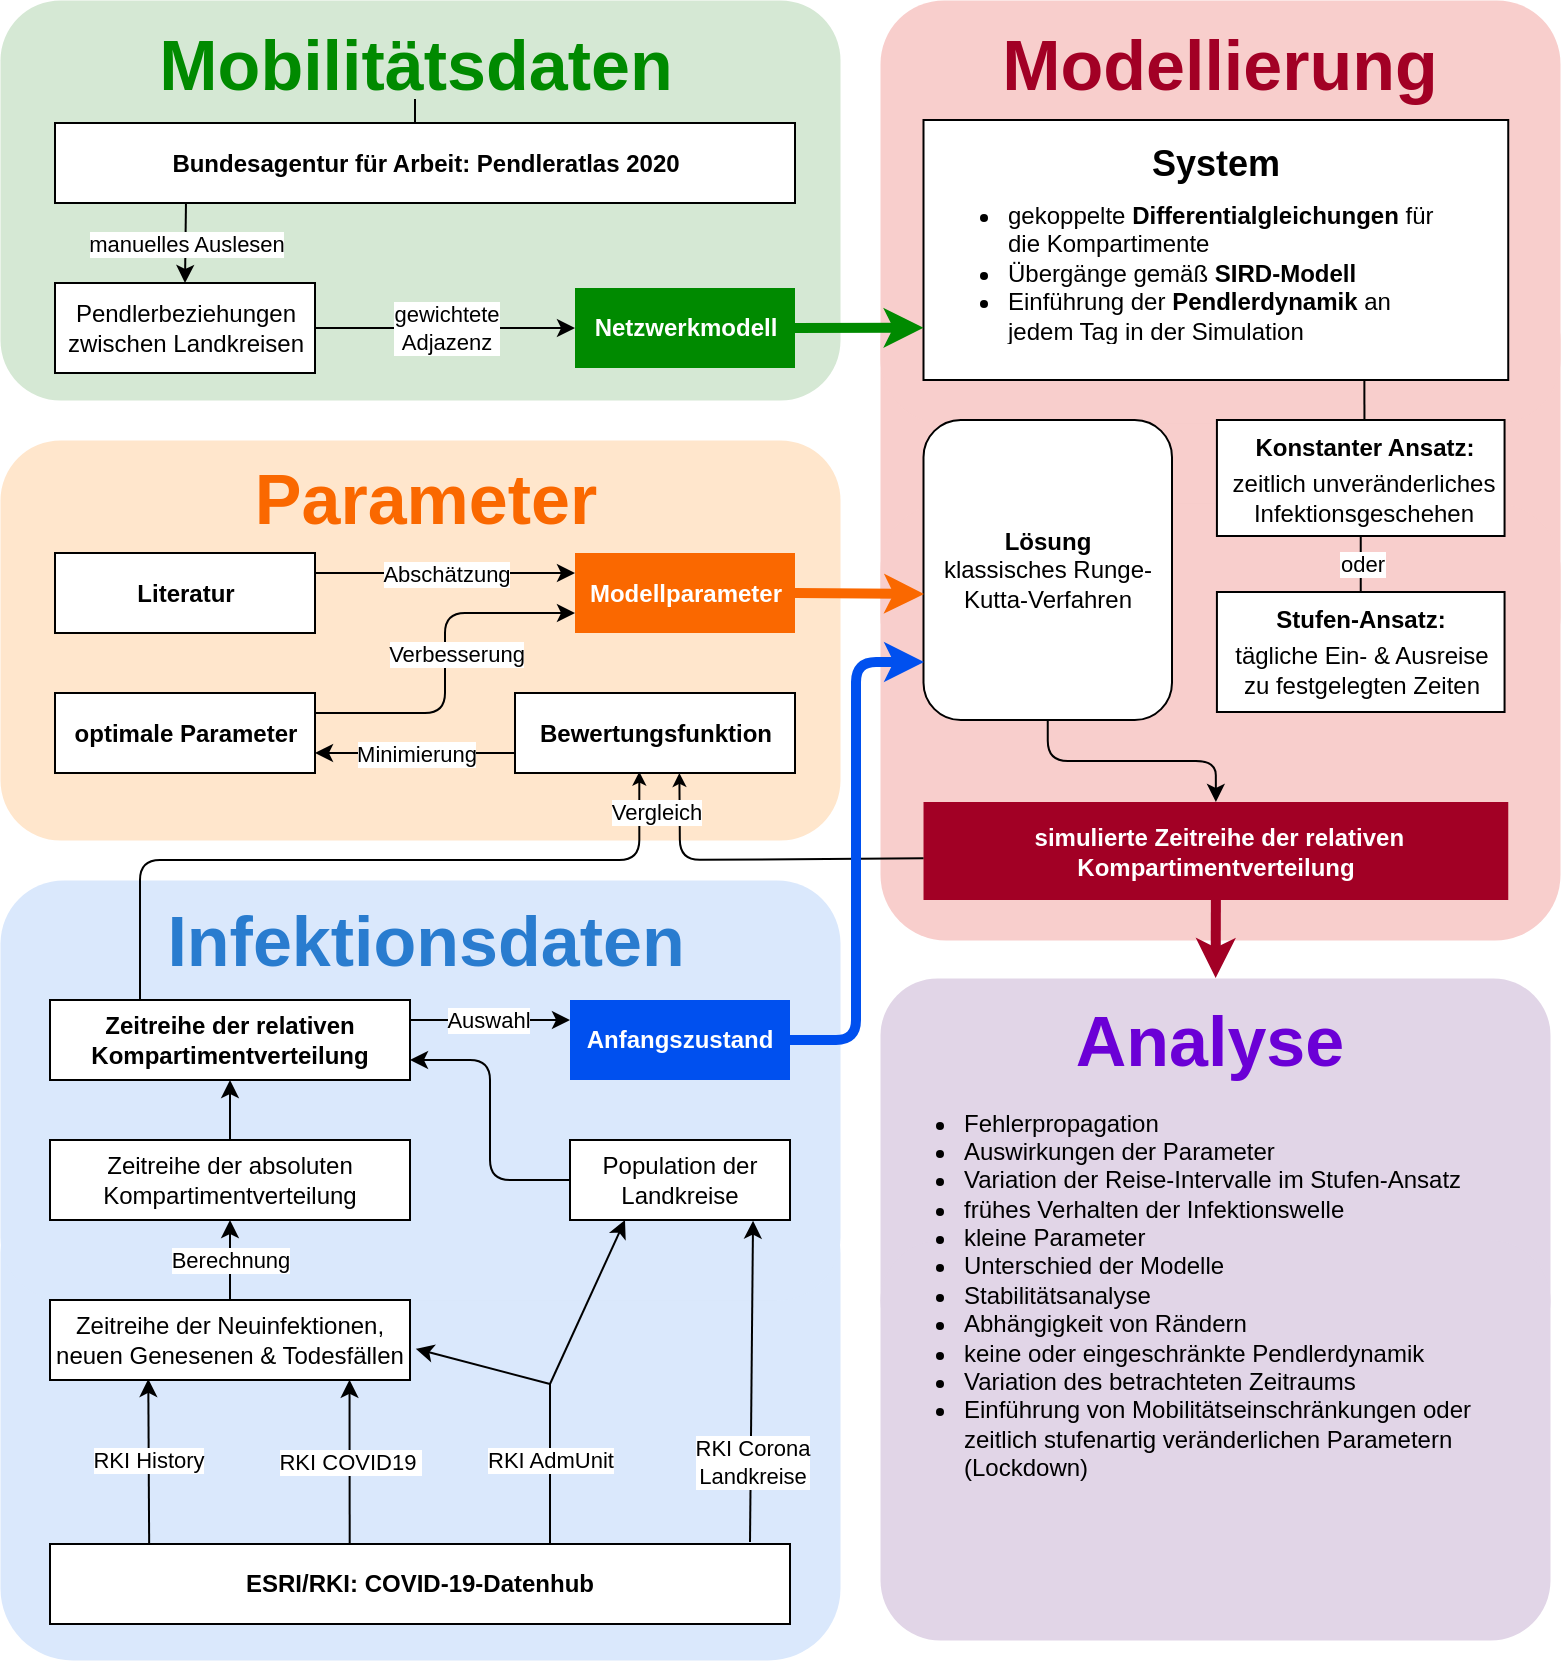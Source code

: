 <mxfile version="15.1.1" type="github">
  <diagram id="3AYCVtzGoSpn9Vro6qWg" name="Page-1">
    <mxGraphModel dx="825" dy="-3116" grid="1" gridSize="10" guides="1" tooltips="1" connect="1" arrows="1" fold="1" page="1" pageScale="1" pageWidth="827" pageHeight="900" math="1" shadow="0">
      <root>
        <mxCell id="0" />
        <mxCell id="1" parent="0" />
        <mxCell id="ZCqwVkAzdI1a6bCoszk0-41" value="" style="rounded=1;whiteSpace=wrap;html=1;strokeWidth=0;fillColor=#e1d5e7;strokeColor=none;" vertex="1" parent="1">
          <mxGeometry x="464" y="4129" width="335" height="190" as="geometry" />
        </mxCell>
        <mxCell id="ZCqwVkAzdI1a6bCoszk0-40" value="" style="rounded=1;whiteSpace=wrap;html=1;strokeWidth=0;fillColor=#f8cecc;strokeColor=none;" vertex="1" parent="1">
          <mxGeometry x="464" y="3779.75" width="340" height="198.5" as="geometry" />
        </mxCell>
        <mxCell id="ZCqwVkAzdI1a6bCoszk0-39" value="" style="rounded=1;whiteSpace=wrap;html=1;strokeWidth=0;fillColor=#f8cecc;strokeColor=none;" vertex="1" parent="1">
          <mxGeometry x="464" y="3640" width="340" height="211.5" as="geometry" />
        </mxCell>
        <mxCell id="ZCqwVkAzdI1a6bCoszk0-32" value="" style="rounded=1;whiteSpace=wrap;html=1;strokeWidth=0;fillColor=#dae8fc;strokeColor=none;" vertex="1" parent="1">
          <mxGeometry x="24" y="4230" width="420" height="240" as="geometry" />
        </mxCell>
        <mxCell id="ZCqwVkAzdI1a6bCoszk0-2" value="" style="rounded=1;whiteSpace=wrap;html=1;strokeWidth=0;fillColor=#ffe6cc;strokeColor=none;" vertex="1" parent="1">
          <mxGeometry x="24" y="3860" width="420" height="200" as="geometry" />
        </mxCell>
        <mxCell id="XHsace0uavuUdTPFix8g-14" value="" style="rounded=1;whiteSpace=wrap;html=1;strokeWidth=0;fillColor=#dae8fc;strokeColor=none;" parent="1" vertex="1">
          <mxGeometry x="24" y="4080" width="420" height="210" as="geometry" />
        </mxCell>
        <mxCell id="C57uJY7JvYRW9FqgshIM-3" value="&lt;b&gt;ESRI/RKI: COVID-19-Datenhub&lt;/b&gt;" style="rounded=0;whiteSpace=wrap;html=1;" parent="1" vertex="1">
          <mxGeometry x="49" y="4412" width="370" height="40" as="geometry" />
        </mxCell>
        <mxCell id="C57uJY7JvYRW9FqgshIM-5" value="" style="endArrow=classic;html=1;entryX=0.273;entryY=0.987;entryDx=0;entryDy=0;entryPerimeter=0;exitX=0.134;exitY=-0.001;exitDx=0;exitDy=0;exitPerimeter=0;" parent="1" source="C57uJY7JvYRW9FqgshIM-3" target="C57uJY7JvYRW9FqgshIM-16" edge="1">
          <mxGeometry relative="1" as="geometry">
            <mxPoint x="98" y="4412" as="sourcePoint" />
            <mxPoint x="331" y="4332" as="targetPoint" />
            <Array as="points" />
          </mxGeometry>
        </mxCell>
        <mxCell id="C57uJY7JvYRW9FqgshIM-6" value="RKI History" style="edgeLabel;resizable=0;html=1;align=center;verticalAlign=middle;" parent="C57uJY7JvYRW9FqgshIM-5" connectable="0" vertex="1">
          <mxGeometry relative="1" as="geometry">
            <mxPoint x="-1" y="-1" as="offset" />
          </mxGeometry>
        </mxCell>
        <mxCell id="C57uJY7JvYRW9FqgshIM-13" value="" style="endArrow=none;html=1;endFill=0;" parent="1" edge="1">
          <mxGeometry relative="1" as="geometry">
            <mxPoint x="299" y="4412" as="sourcePoint" />
            <mxPoint x="299" y="4332" as="targetPoint" />
          </mxGeometry>
        </mxCell>
        <mxCell id="C57uJY7JvYRW9FqgshIM-14" value="RKI AdmUnit" style="edgeLabel;resizable=0;html=1;align=center;verticalAlign=middle;" parent="C57uJY7JvYRW9FqgshIM-13" connectable="0" vertex="1">
          <mxGeometry relative="1" as="geometry">
            <mxPoint y="-2" as="offset" />
          </mxGeometry>
        </mxCell>
        <mxCell id="C57uJY7JvYRW9FqgshIM-16" value="Zeitreihe der Neuinfektionen, neuen Genesenen &amp;amp; Todesfällen" style="rounded=0;whiteSpace=wrap;html=1;" parent="1" vertex="1">
          <mxGeometry x="49" y="4290" width="180" height="40" as="geometry" />
        </mxCell>
        <mxCell id="C57uJY7JvYRW9FqgshIM-19" value="" style="endArrow=classic;html=1;entryX=1.016;entryY=0.61;entryDx=0;entryDy=0;entryPerimeter=0;" parent="1" target="C57uJY7JvYRW9FqgshIM-16" edge="1">
          <mxGeometry width="50" height="50" relative="1" as="geometry">
            <mxPoint x="299" y="4332" as="sourcePoint" />
            <mxPoint x="389" y="4292" as="targetPoint" />
            <Array as="points" />
          </mxGeometry>
        </mxCell>
        <mxCell id="XHsace0uavuUdTPFix8g-1" value="Zeitreihe der absoluten Kompartimentverteilung" style="rounded=0;whiteSpace=wrap;html=1;" parent="1" vertex="1">
          <mxGeometry x="49" y="4210" width="180" height="40" as="geometry" />
        </mxCell>
        <mxCell id="XHsace0uavuUdTPFix8g-2" value="&lt;b&gt;Zeitreihe der relativen Kompartimentverteilung&lt;/b&gt;" style="rounded=0;whiteSpace=wrap;html=1;" parent="1" vertex="1">
          <mxGeometry x="49" y="4140" width="180" height="40" as="geometry" />
        </mxCell>
        <mxCell id="XHsace0uavuUdTPFix8g-3" value="Population der Landkreise" style="rounded=0;whiteSpace=wrap;html=1;" parent="1" vertex="1">
          <mxGeometry x="309" y="4210" width="110" height="40" as="geometry" />
        </mxCell>
        <mxCell id="XHsace0uavuUdTPFix8g-5" value="" style="endArrow=classic;html=1;exitX=0.5;exitY=0;exitDx=0;exitDy=0;entryX=0.5;entryY=1;entryDx=0;entryDy=0;" parent="1" source="XHsace0uavuUdTPFix8g-1" target="XHsace0uavuUdTPFix8g-2" edge="1">
          <mxGeometry width="50" height="50" relative="1" as="geometry">
            <mxPoint x="399" y="4192" as="sourcePoint" />
            <mxPoint x="394" y="4172" as="targetPoint" />
          </mxGeometry>
        </mxCell>
        <mxCell id="XHsace0uavuUdTPFix8g-6" value="" style="endArrow=classic;html=1;entryX=0.25;entryY=1;entryDx=0;entryDy=0;" parent="1" target="XHsace0uavuUdTPFix8g-3" edge="1">
          <mxGeometry width="50" height="50" relative="1" as="geometry">
            <mxPoint x="299" y="4332" as="sourcePoint" />
            <mxPoint x="129" y="4175" as="targetPoint" />
          </mxGeometry>
        </mxCell>
        <mxCell id="XHsace0uavuUdTPFix8g-8" value="" style="endArrow=classic;html=1;exitX=0.5;exitY=0;exitDx=0;exitDy=0;entryX=0.5;entryY=1;entryDx=0;entryDy=0;" parent="1" edge="1" target="XHsace0uavuUdTPFix8g-1" source="C57uJY7JvYRW9FqgshIM-16">
          <mxGeometry relative="1" as="geometry">
            <mxPoint x="489.0" y="4294" as="sourcePoint" />
            <mxPoint x="489.0" y="4254" as="targetPoint" />
            <Array as="points" />
          </mxGeometry>
        </mxCell>
        <mxCell id="XHsace0uavuUdTPFix8g-9" value="Berechnung" style="edgeLabel;resizable=0;html=1;align=center;verticalAlign=middle;" parent="XHsace0uavuUdTPFix8g-8" connectable="0" vertex="1">
          <mxGeometry relative="1" as="geometry">
            <mxPoint as="offset" />
          </mxGeometry>
        </mxCell>
        <mxCell id="XHsace0uavuUdTPFix8g-15" value="" style="rounded=1;whiteSpace=wrap;html=1;strokeWidth=0;fillColor=#d5e8d4;strokeColor=none;" parent="1" vertex="1">
          <mxGeometry x="24" y="3640" width="420" height="200" as="geometry" />
        </mxCell>
        <mxCell id="XHsace0uavuUdTPFix8g-16" value="" style="rounded=1;whiteSpace=wrap;html=1;strokeWidth=0;fillColor=#f8cecc;strokeColor=none;" parent="1" vertex="1">
          <mxGeometry x="464" y="3891.5" width="340" height="218.5" as="geometry" />
        </mxCell>
        <mxCell id="XHsace0uavuUdTPFix8g-20" value="&lt;b&gt;Bundesagentur für Arbeit: Pendleratlas 2020&lt;/b&gt;" style="rounded=0;whiteSpace=wrap;html=1;" parent="1" vertex="1">
          <mxGeometry x="51.5" y="3701.5" width="370" height="40" as="geometry" />
        </mxCell>
        <mxCell id="XHsace0uavuUdTPFix8g-21" value="Pendlerbeziehungen&lt;br&gt;zwischen Landkreisen" style="rounded=0;whiteSpace=wrap;html=1;" parent="1" vertex="1">
          <mxGeometry x="51.5" y="3781.5" width="130" height="45" as="geometry" />
        </mxCell>
        <mxCell id="XHsace0uavuUdTPFix8g-23" value="" style="endArrow=classic;html=1;entryX=0.5;entryY=0;entryDx=0;entryDy=0;exitX=0.177;exitY=0.999;exitDx=0;exitDy=0;exitPerimeter=0;" parent="1" source="XHsace0uavuUdTPFix8g-20" target="XHsace0uavuUdTPFix8g-21" edge="1">
          <mxGeometry relative="1" as="geometry">
            <mxPoint x="166.5" y="3750.5" as="sourcePoint" />
            <mxPoint x="211.5" y="3841" as="targetPoint" />
          </mxGeometry>
        </mxCell>
        <mxCell id="XHsace0uavuUdTPFix8g-24" value="manuelles Auslesen" style="edgeLabel;resizable=0;html=1;align=center;verticalAlign=middle;" parent="XHsace0uavuUdTPFix8g-23" connectable="0" vertex="1">
          <mxGeometry relative="1" as="geometry" />
        </mxCell>
        <mxCell id="XHsace0uavuUdTPFix8g-37" value="&lt;b&gt;Netzwerkmodell&lt;br&gt;&lt;/b&gt;" style="rounded=0;whiteSpace=wrap;html=1;fontColor=#ffffff;strokeColor=none;fillColor=#008A00;" parent="1" vertex="1">
          <mxGeometry x="311.5" y="3784" width="110" height="40" as="geometry" />
        </mxCell>
        <mxCell id="XHsace0uavuUdTPFix8g-38" value="&lt;b&gt;Anfangszustand&lt;br&gt;&lt;/b&gt;" style="rounded=0;whiteSpace=wrap;html=1;fontColor=#ffffff;strokeColor=none;fillColor=#0050EF;" parent="1" vertex="1">
          <mxGeometry x="309" y="4140" width="110" height="40" as="geometry" />
        </mxCell>
        <mxCell id="XHsace0uavuUdTPFix8g-43" value="" style="endArrow=classic;html=1;exitX=1;exitY=0.25;exitDx=0;exitDy=0;entryX=0;entryY=0.25;entryDx=0;entryDy=0;" parent="1" source="XHsace0uavuUdTPFix8g-2" target="XHsace0uavuUdTPFix8g-38" edge="1">
          <mxGeometry relative="1" as="geometry">
            <mxPoint x="404" y="4101" as="sourcePoint" />
            <mxPoint x="445" y="4081" as="targetPoint" />
          </mxGeometry>
        </mxCell>
        <mxCell id="XHsace0uavuUdTPFix8g-44" value="Auswahl" style="edgeLabel;resizable=0;html=1;align=center;verticalAlign=middle;" parent="XHsace0uavuUdTPFix8g-43" connectable="0" vertex="1">
          <mxGeometry relative="1" as="geometry">
            <mxPoint x="-1" as="offset" />
          </mxGeometry>
        </mxCell>
        <mxCell id="XHsace0uavuUdTPFix8g-56" value="" style="rounded=0;whiteSpace=wrap;html=1;strokeWidth=1;" parent="1" vertex="1">
          <mxGeometry x="485.75" y="3700" width="292.37" height="130" as="geometry" />
        </mxCell>
        <mxCell id="XHsace0uavuUdTPFix8g-57" value="&lt;b style=&quot;font-size: 18px;&quot;&gt;System&lt;/b&gt;" style="text;html=1;strokeColor=none;fillColor=none;align=center;verticalAlign=middle;whiteSpace=wrap;rounded=0;fontSize=18;" parent="1" vertex="1">
          <mxGeometry x="611.94" y="3711.5" width="40" height="20" as="geometry" />
        </mxCell>
        <mxCell id="XHsace0uavuUdTPFix8g-62" value="&lt;ul&gt;&lt;li&gt;gekoppelte &lt;b&gt;Differentialgleichungen &lt;/b&gt;für die Kompartimente&lt;/li&gt;&lt;li&gt;Übergänge gemäß&amp;nbsp;&lt;b&gt;SIRD-Modell&lt;/b&gt;&lt;/li&gt;&lt;li&gt;Einführung der &lt;b&gt;Pendlerdynamik&lt;/b&gt;&amp;nbsp;an jedem Tag in der Simulation&lt;/li&gt;&lt;/ul&gt;" style="text;strokeColor=none;fillColor=none;html=1;whiteSpace=wrap;verticalAlign=middle;overflow=hidden;" parent="1" vertex="1">
          <mxGeometry x="485.75" y="3726.87" width="268.25" height="87.25" as="geometry" />
        </mxCell>
        <mxCell id="XHsace0uavuUdTPFix8g-63" value="" style="endArrow=classic;html=1;fontSize=18;exitX=1;exitY=0.5;exitDx=0;exitDy=0;entryX=0;entryY=0.883;entryDx=0;entryDy=0;fillColor=#60a917;strokeWidth=5;startArrow=none;startFill=0;strokeColor=#008A00;sourcePerimeterSpacing=8;startSize=4;entryPerimeter=0;endSize=4;" parent="1" source="XHsace0uavuUdTPFix8g-37" edge="1" target="XHsace0uavuUdTPFix8g-62">
          <mxGeometry width="50" height="50" relative="1" as="geometry">
            <mxPoint x="694" y="4092" as="sourcePoint" />
            <mxPoint x="584" y="4011" as="targetPoint" />
          </mxGeometry>
        </mxCell>
        <mxCell id="ZCqwVkAzdI1a6bCoszk0-47" value="" style="edgeStyle=orthogonalEdgeStyle;rounded=0;orthogonalLoop=1;jettySize=auto;html=1;fontColor=#FA6800;startArrow=none;startFill=0;endArrow=none;endFill=0;startSize=7;endSize=4;sourcePerimeterSpacing=8;strokeColor=#000000;strokeWidth=1;" edge="1" parent="1" source="BC4wP2_lzp6e28UWFPCA-1" target="XHsace0uavuUdTPFix8g-20">
          <mxGeometry relative="1" as="geometry" />
        </mxCell>
        <mxCell id="BC4wP2_lzp6e28UWFPCA-1" value="Mobilitätsdaten" style="text;strokeColor=none;fillColor=none;align=center;verticalAlign=middle;rounded=0;horizontal=1;labelBorderColor=none;whiteSpace=wrap;html=1;fontSize=35;fontStyle=1;fontColor=#008A00;" parent="1" vertex="1">
          <mxGeometry x="211.5" y="3661.5" width="40" height="20" as="geometry" />
        </mxCell>
        <mxCell id="BC4wP2_lzp6e28UWFPCA-2" value="Infektionsdaten" style="text;strokeColor=none;fillColor=none;align=center;verticalAlign=middle;rounded=0;horizontal=1;labelBorderColor=none;whiteSpace=wrap;html=1;fontSize=35;fontStyle=1;fontColor=#297CCF;" parent="1" vertex="1">
          <mxGeometry x="216.5" y="4100" width="40" height="20" as="geometry" />
        </mxCell>
        <mxCell id="BC4wP2_lzp6e28UWFPCA-3" value="&lt;font color=&quot;#a20025&quot;&gt;Modellierung&lt;/font&gt;" style="text;strokeColor=none;fillColor=none;align=center;verticalAlign=middle;rounded=0;horizontal=1;labelBorderColor=none;whiteSpace=wrap;html=1;fontSize=35;fontStyle=1;fontColor=#297CCF;" parent="1" vertex="1">
          <mxGeometry x="614" y="3661.5" width="40" height="20" as="geometry" />
        </mxCell>
        <mxCell id="BC4wP2_lzp6e28UWFPCA-5" value="" style="rounded=1;whiteSpace=wrap;html=1;strokeWidth=0;fillColor=#e1d5e7;strokeColor=none;" parent="1" vertex="1">
          <mxGeometry x="464" y="4260" width="335" height="200" as="geometry" />
        </mxCell>
        <mxCell id="BC4wP2_lzp6e28UWFPCA-6" value="&lt;font&gt;Parameter&lt;/font&gt;" style="text;strokeColor=none;fillColor=none;align=center;verticalAlign=middle;rounded=0;horizontal=1;labelBorderColor=none;whiteSpace=wrap;html=1;fontSize=35;fontStyle=1;fontColor=#FA6800;" parent="1" vertex="1">
          <mxGeometry x="216.5" y="3879" width="40" height="20" as="geometry" />
        </mxCell>
        <mxCell id="BC4wP2_lzp6e28UWFPCA-7" value="&lt;font color=&quot;#6b00d6&quot;&gt;Analyse&lt;/font&gt;" style="text;strokeColor=none;fillColor=none;align=center;verticalAlign=middle;rounded=0;horizontal=1;labelBorderColor=none;whiteSpace=wrap;html=1;fontSize=35;fontStyle=1;fontColor=#297CCF;" parent="1" vertex="1">
          <mxGeometry x="609" y="4150" width="40" height="20" as="geometry" />
        </mxCell>
        <mxCell id="BC4wP2_lzp6e28UWFPCA-20" value="&lt;ul&gt;&lt;li&gt;Fehlerpropagation&lt;/li&gt;&lt;li&gt;Auswirkungen der Parameter&lt;/li&gt;&lt;li&gt;Variation der Reise-Intervalle im Stufen-Ansatz&lt;/li&gt;&lt;li&gt;frühes Verhalten der Infektionswelle&lt;/li&gt;&lt;li&gt;kleine Parameter&lt;/li&gt;&lt;li&gt;Unterschied der Modelle&lt;/li&gt;&lt;li&gt;Stabilitätsanalyse&lt;/li&gt;&lt;li&gt;Abhängigkeit von Rändern&lt;/li&gt;&lt;li&gt;keine oder eingeschränkte Pendlerdynamik&lt;/li&gt;&lt;li&gt;Variation des betrachteten Zeitraums&lt;/li&gt;&lt;li&gt;Einführung von Mobilitätseinschränkungen oder zeitlich stufenartig veränderlichen Parametern (Lockdown)&lt;/li&gt;&lt;/ul&gt;" style="text;strokeColor=none;fillColor=none;html=1;whiteSpace=wrap;verticalAlign=middle;overflow=hidden;fontSize=12;fontColor=#000000;" parent="1" vertex="1">
          <mxGeometry x="464" y="4180" width="301" height="208" as="geometry" />
        </mxCell>
        <mxCell id="BC4wP2_lzp6e28UWFPCA-21" value="&lt;b&gt;&amp;nbsp;simulierte Zeitreihe der relativen Kompartimentverteilung&lt;/b&gt;" style="rounded=0;whiteSpace=wrap;html=1;fontColor=#ffffff;strokeColor=none;fillColor=#A20025;" parent="1" vertex="1">
          <mxGeometry x="485.76" y="4041" width="292.37" height="49" as="geometry" />
        </mxCell>
        <mxCell id="BC4wP2_lzp6e28UWFPCA-60" value="" style="rounded=0;whiteSpace=wrap;html=1;fontSize=12;fontColor=#000000;strokeColor=#000000;strokeWidth=1;verticalAlign=middle;" parent="1" vertex="1">
          <mxGeometry x="632.46" y="3850" width="143.82" height="58" as="geometry" />
        </mxCell>
        <mxCell id="BC4wP2_lzp6e28UWFPCA-13" value="&lt;font style=&quot;font-size: 12px&quot; color=&quot;#000000&quot;&gt;&lt;b&gt;Konstanter Ansatz:&lt;/b&gt;&lt;/font&gt;" style="text;html=1;strokeColor=none;fillColor=none;align=center;verticalAlign=middle;whiteSpace=wrap;rounded=0;fontSize=35;fontColor=#297CCF;" parent="1" vertex="1">
          <mxGeometry x="643.71" y="3849.5" width="125" height="10" as="geometry" />
        </mxCell>
        <mxCell id="BC4wP2_lzp6e28UWFPCA-19" value="zeitlich unveränderliches Infektionsgeschehen" style="text;strokeColor=none;fillColor=none;align=center;verticalAlign=middle;whiteSpace=wrap;rounded=0;fontSize=12;" parent="1" vertex="1">
          <mxGeometry x="637.46" y="3879" width="137.5" height="20" as="geometry" />
        </mxCell>
        <mxCell id="BC4wP2_lzp6e28UWFPCA-62" value="" style="rounded=0;whiteSpace=wrap;html=1;fontSize=12;fontColor=#000000;strokeColor=#000000;strokeWidth=1;verticalAlign=middle;" parent="1" vertex="1">
          <mxGeometry x="632.46" y="3936" width="143.82" height="60" as="geometry" />
        </mxCell>
        <mxCell id="BC4wP2_lzp6e28UWFPCA-14" value="&lt;font style=&quot;font-size: 12px&quot; color=&quot;#000000&quot;&gt;&lt;b&gt;Stufen-Ansatz:&lt;/b&gt;&lt;/font&gt;" style="text;html=1;strokeColor=none;fillColor=none;align=center;verticalAlign=middle;whiteSpace=wrap;rounded=0;fontSize=35;fontColor=#297CCF;" parent="1" vertex="1">
          <mxGeometry x="641.87" y="3936" width="125" height="10" as="geometry" />
        </mxCell>
        <mxCell id="BC4wP2_lzp6e28UWFPCA-18" value="tägliche Ein- &amp; Ausreise&#xa;zu festgelegten Zeiten" style="text;strokeColor=none;fillColor=none;align=center;verticalAlign=middle;whiteSpace=wrap;rounded=0;fontSize=12;" parent="1" vertex="1">
          <mxGeometry x="630.62" y="3964.5" width="147.5" height="20" as="geometry" />
        </mxCell>
        <mxCell id="BC4wP2_lzp6e28UWFPCA-70" value="&lt;b&gt;Lösung&lt;/b&gt;&lt;br&gt;klassisches Runge-Kutta-Verfahren" style="rounded=1;whiteSpace=wrap;html=1;fontSize=12;strokeWidth=1;verticalAlign=middle;gradientDirection=east;" parent="1" vertex="1">
          <mxGeometry x="485.75" y="3850" width="124.25" height="150" as="geometry" />
        </mxCell>
        <mxCell id="BC4wP2_lzp6e28UWFPCA-71" value="" style="endArrow=classic;html=1;fontSize=12;fontColor=#000000;exitX=0.5;exitY=1;exitDx=0;exitDy=0;entryX=0.5;entryY=0;entryDx=0;entryDy=0;edgeStyle=orthogonalEdgeStyle;" parent="1" source="BC4wP2_lzp6e28UWFPCA-70" target="BC4wP2_lzp6e28UWFPCA-21" edge="1">
          <mxGeometry width="50" height="50" relative="1" as="geometry">
            <mxPoint x="738.12" y="4232" as="sourcePoint" />
            <mxPoint x="788.12" y="4182" as="targetPoint" />
          </mxGeometry>
        </mxCell>
        <mxCell id="BC4wP2_lzp6e28UWFPCA-74" value="&lt;b&gt;Bewertungsfunktion&lt;/b&gt;" style="rounded=0;whiteSpace=wrap;html=1;" parent="1" vertex="1">
          <mxGeometry x="281.5" y="3986.5" width="140" height="40" as="geometry" />
        </mxCell>
        <mxCell id="BC4wP2_lzp6e28UWFPCA-75" value="" style="endArrow=classic;html=1;fontSize=12;fontColor=#000000;exitX=0;exitY=0.75;exitDx=0;exitDy=0;entryX=1;entryY=0.75;entryDx=0;entryDy=0;" parent="1" source="BC4wP2_lzp6e28UWFPCA-74" target="BC4wP2_lzp6e28UWFPCA-77" edge="1">
          <mxGeometry relative="1" as="geometry">
            <mxPoint x="-401" y="3936.5" as="sourcePoint" />
            <mxPoint x="141.5" y="4016.5" as="targetPoint" />
          </mxGeometry>
        </mxCell>
        <mxCell id="BC4wP2_lzp6e28UWFPCA-76" value="Minimierung" style="edgeLabel;resizable=0;html=1;align=center;verticalAlign=middle;" parent="BC4wP2_lzp6e28UWFPCA-75" connectable="0" vertex="1">
          <mxGeometry relative="1" as="geometry" />
        </mxCell>
        <mxCell id="BC4wP2_lzp6e28UWFPCA-77" value="&lt;b&gt;optimale Parameter&lt;/b&gt;" style="rounded=0;whiteSpace=wrap;html=1;" parent="1" vertex="1">
          <mxGeometry x="51.5" y="3986.5" width="130" height="40" as="geometry" />
        </mxCell>
        <mxCell id="ZCqwVkAzdI1a6bCoszk0-1" value="&lt;b&gt;Modellparameter&lt;br&gt;&lt;/b&gt;" style="rounded=0;whiteSpace=wrap;html=1;fontColor=#FFFFFF;strokeColor=none;fillColor=#FA6800;" vertex="1" parent="1">
          <mxGeometry x="311.5" y="3916.5" width="110" height="40" as="geometry" />
        </mxCell>
        <mxCell id="ZCqwVkAzdI1a6bCoszk0-13" value="" style="endArrow=classic;html=1;entryX=0.832;entryY=1.008;entryDx=0;entryDy=0;entryPerimeter=0;" edge="1" parent="1" target="XHsace0uavuUdTPFix8g-3">
          <mxGeometry relative="1" as="geometry">
            <mxPoint x="399" y="4411" as="sourcePoint" />
            <mxPoint x="399" y="4260" as="targetPoint" />
          </mxGeometry>
        </mxCell>
        <mxCell id="ZCqwVkAzdI1a6bCoszk0-14" value="RKI Corona&lt;br&gt;Landkreise" style="edgeLabel;resizable=0;html=1;align=center;verticalAlign=middle;" connectable="0" vertex="1" parent="ZCqwVkAzdI1a6bCoszk0-13">
          <mxGeometry relative="1" as="geometry">
            <mxPoint y="40" as="offset" />
          </mxGeometry>
        </mxCell>
        <mxCell id="ZCqwVkAzdI1a6bCoszk0-16" value="" style="endArrow=classic;html=1;entryX=0.832;entryY=0.997;entryDx=0;entryDy=0;entryPerimeter=0;exitX=0.405;exitY=0.001;exitDx=0;exitDy=0;exitPerimeter=0;" edge="1" parent="1" source="C57uJY7JvYRW9FqgshIM-3" target="C57uJY7JvYRW9FqgshIM-16">
          <mxGeometry relative="1" as="geometry">
            <mxPoint x="199" y="4410" as="sourcePoint" />
            <mxPoint x="249" y="4380" as="targetPoint" />
          </mxGeometry>
        </mxCell>
        <mxCell id="ZCqwVkAzdI1a6bCoszk0-17" value="RKI COVID19&amp;nbsp;" style="edgeLabel;resizable=0;html=1;align=center;verticalAlign=middle;" connectable="0" vertex="1" parent="ZCqwVkAzdI1a6bCoszk0-16">
          <mxGeometry relative="1" as="geometry" />
        </mxCell>
        <mxCell id="ZCqwVkAzdI1a6bCoszk0-18" value="&lt;b&gt;Literatur&lt;/b&gt;" style="rounded=0;whiteSpace=wrap;html=1;" vertex="1" parent="1">
          <mxGeometry x="51.5" y="3916.5" width="130" height="40" as="geometry" />
        </mxCell>
        <mxCell id="ZCqwVkAzdI1a6bCoszk0-21" value="" style="endArrow=classic;html=1;fontColor=#FFFFFF;entryX=0;entryY=0.25;entryDx=0;entryDy=0;exitX=1;exitY=0.25;exitDx=0;exitDy=0;" edge="1" parent="1" source="ZCqwVkAzdI1a6bCoszk0-18" target="ZCqwVkAzdI1a6bCoszk0-1">
          <mxGeometry relative="1" as="geometry">
            <mxPoint x="181.5" y="3936.26" as="sourcePoint" />
            <mxPoint x="281.5" y="3936.26" as="targetPoint" />
          </mxGeometry>
        </mxCell>
        <mxCell id="ZCqwVkAzdI1a6bCoszk0-22" value="Abschätzung" style="edgeLabel;resizable=0;html=1;align=center;verticalAlign=middle;" connectable="0" vertex="1" parent="ZCqwVkAzdI1a6bCoszk0-21">
          <mxGeometry relative="1" as="geometry" />
        </mxCell>
        <mxCell id="ZCqwVkAzdI1a6bCoszk0-24" value="" style="edgeStyle=elbowEdgeStyle;elbow=horizontal;endArrow=classic;html=1;fontColor=#FFFFFF;exitX=1;exitY=0.25;exitDx=0;exitDy=0;entryX=0;entryY=0.75;entryDx=0;entryDy=0;" edge="1" parent="1" source="BC4wP2_lzp6e28UWFPCA-77" target="ZCqwVkAzdI1a6bCoszk0-1">
          <mxGeometry width="50" height="50" relative="1" as="geometry">
            <mxPoint x="271.5" y="4016.5" as="sourcePoint" />
            <mxPoint x="321.5" y="3966.5" as="targetPoint" />
          </mxGeometry>
        </mxCell>
        <mxCell id="ZCqwVkAzdI1a6bCoszk0-25" value="Verbesserung" style="edgeLabel;resizable=0;html=1;align=center;verticalAlign=middle;" connectable="0" vertex="1" parent="1">
          <mxGeometry x="251.498" y="3966.5" as="geometry" />
        </mxCell>
        <mxCell id="ZCqwVkAzdI1a6bCoszk0-27" value="" style="edgeStyle=elbowEdgeStyle;elbow=horizontal;endArrow=classic;html=1;fontColor=#FFFFFF;exitX=0;exitY=0.5;exitDx=0;exitDy=0;entryX=1;entryY=0.75;entryDx=0;entryDy=0;" edge="1" parent="1" source="XHsace0uavuUdTPFix8g-3" target="XHsace0uavuUdTPFix8g-2">
          <mxGeometry width="50" height="50" relative="1" as="geometry">
            <mxPoint x="249" y="4250" as="sourcePoint" />
            <mxPoint x="299" y="4200" as="targetPoint" />
          </mxGeometry>
        </mxCell>
        <mxCell id="ZCqwVkAzdI1a6bCoszk0-28" value="" style="endArrow=classic;html=1;fontColor=#FFFFFF;exitX=1;exitY=0.5;exitDx=0;exitDy=0;entryX=0;entryY=0.5;entryDx=0;entryDy=0;" edge="1" parent="1" source="XHsace0uavuUdTPFix8g-21" target="XHsace0uavuUdTPFix8g-37">
          <mxGeometry relative="1" as="geometry">
            <mxPoint x="271.5" y="3841.5" as="sourcePoint" />
            <mxPoint x="371.5" y="3841.5" as="targetPoint" />
          </mxGeometry>
        </mxCell>
        <mxCell id="ZCqwVkAzdI1a6bCoszk0-29" value="gewichtete&lt;br&gt;Adjazenz" style="edgeLabel;resizable=0;html=1;align=center;verticalAlign=middle;" connectable="0" vertex="1" parent="ZCqwVkAzdI1a6bCoszk0-28">
          <mxGeometry relative="1" as="geometry" />
        </mxCell>
        <mxCell id="ZCqwVkAzdI1a6bCoszk0-33" value="" style="endArrow=classic;html=1;fontSize=18;exitX=1;exitY=0.5;exitDx=0;exitDy=0;fillColor=#60a917;strokeWidth=5;startArrow=none;startFill=0;sourcePerimeterSpacing=8;startSize=2;strokeColor=#FA6800;endSize=4;" edge="1" parent="1" source="ZCqwVkAzdI1a6bCoszk0-1">
          <mxGeometry width="50" height="50" relative="1" as="geometry">
            <mxPoint x="421.5" y="3946.5" as="sourcePoint" />
            <mxPoint x="486" y="3937" as="targetPoint" />
          </mxGeometry>
        </mxCell>
        <mxCell id="ZCqwVkAzdI1a6bCoszk0-34" value="" style="endArrow=none;html=1;fontColor=#FFFFFF;startSize=10;sourcePerimeterSpacing=8;strokeWidth=1;startArrow=none;startFill=0;endFill=0;exitX=0.5;exitY=1;exitDx=0;exitDy=0;entryX=0.5;entryY=0;entryDx=0;entryDy=0;" edge="1" parent="1" source="BC4wP2_lzp6e28UWFPCA-60" target="BC4wP2_lzp6e28UWFPCA-62">
          <mxGeometry relative="1" as="geometry">
            <mxPoint x="638.12" y="3948" as="sourcePoint" />
            <mxPoint x="704.12" y="3928" as="targetPoint" />
          </mxGeometry>
        </mxCell>
        <mxCell id="ZCqwVkAzdI1a6bCoszk0-35" value="oder" style="edgeLabel;resizable=0;html=1;align=center;verticalAlign=middle;" connectable="0" vertex="1" parent="ZCqwVkAzdI1a6bCoszk0-34">
          <mxGeometry relative="1" as="geometry" />
        </mxCell>
        <mxCell id="ZCqwVkAzdI1a6bCoszk0-38" value="" style="endArrow=none;html=1;fontColor=#FFFFFF;startSize=10;sourcePerimeterSpacing=8;strokeColor=#000000;strokeWidth=1;exitX=0.5;exitY=0;exitDx=0;exitDy=0;entryX=0.754;entryY=1;entryDx=0;entryDy=0;entryPerimeter=0;" edge="1" parent="1" source="BC4wP2_lzp6e28UWFPCA-13" target="XHsace0uavuUdTPFix8g-56">
          <mxGeometry width="50" height="50" relative="1" as="geometry">
            <mxPoint x="628.12" y="3940" as="sourcePoint" />
            <mxPoint x="678.12" y="3890" as="targetPoint" />
          </mxGeometry>
        </mxCell>
        <mxCell id="ZCqwVkAzdI1a6bCoszk0-43" value="" style="endArrow=classic;html=1;fontColor=#FFFFFF;startSize=7;endSize=4;sourcePerimeterSpacing=8;strokeWidth=1;entryX=0.587;entryY=0.999;entryDx=0;entryDy=0;entryPerimeter=0;exitX=0;exitY=0.575;exitDx=0;exitDy=0;exitPerimeter=0;" edge="1" parent="1" source="BC4wP2_lzp6e28UWFPCA-21" target="BC4wP2_lzp6e28UWFPCA-74">
          <mxGeometry width="50" height="50" relative="1" as="geometry">
            <mxPoint x="384" y="4100" as="sourcePoint" />
            <mxPoint x="434" y="4050" as="targetPoint" />
            <Array as="points">
              <mxPoint x="364" y="4070" />
            </Array>
          </mxGeometry>
        </mxCell>
        <mxCell id="ZCqwVkAzdI1a6bCoszk0-37" value="" style="endArrow=classic;html=1;fontSize=18;exitX=1;exitY=0.5;exitDx=0;exitDy=0;fillColor=#0050ef;strokeWidth=5;startArrow=none;startFill=0;sourcePerimeterSpacing=8;startSize=7;edgeStyle=orthogonalEdgeStyle;strokeColor=#0050EF;elbow=vertical;endSize=4;" edge="1" parent="1" source="XHsace0uavuUdTPFix8g-38">
          <mxGeometry width="50" height="50" relative="1" as="geometry">
            <mxPoint x="431.5" y="3956.5" as="sourcePoint" />
            <mxPoint x="486" y="3971" as="targetPoint" />
            <Array as="points">
              <mxPoint x="452" y="4160" />
              <mxPoint x="452" y="3971" />
            </Array>
          </mxGeometry>
        </mxCell>
        <mxCell id="ZCqwVkAzdI1a6bCoszk0-44" value="" style="edgeStyle=elbowEdgeStyle;elbow=vertical;endArrow=classic;html=1;fontColor=#FFFFFF;startSize=7;endSize=4;sourcePerimeterSpacing=8;strokeWidth=1;gradientColor=#b3b3b3;fillColor=#f5f5f5;exitX=0.25;exitY=0;exitDx=0;exitDy=0;entryX=0.444;entryY=0.983;entryDx=0;entryDy=0;entryPerimeter=0;" edge="1" parent="1" source="XHsace0uavuUdTPFix8g-2" target="BC4wP2_lzp6e28UWFPCA-74">
          <mxGeometry width="50" height="50" relative="1" as="geometry">
            <mxPoint x="294" y="4086.5" as="sourcePoint" />
            <mxPoint x="344" y="4036.5" as="targetPoint" />
            <Array as="points">
              <mxPoint x="224" y="4070" />
            </Array>
          </mxGeometry>
        </mxCell>
        <mxCell id="ZCqwVkAzdI1a6bCoszk0-45" value="Vergleich" style="edgeLabel;resizable=0;html=1;align=center;verticalAlign=middle;" connectable="0" vertex="1" parent="1">
          <mxGeometry x="351.5" y="4046" as="geometry" />
        </mxCell>
        <mxCell id="ZCqwVkAzdI1a6bCoszk0-48" value="" style="endArrow=classic;html=1;fontColor=#008A00;startSize=7;endSize=4;sourcePerimeterSpacing=8;strokeWidth=5;exitX=0.5;exitY=1;exitDx=0;exitDy=0;strokeColor=#A20025;" edge="1" parent="1" source="BC4wP2_lzp6e28UWFPCA-21" target="ZCqwVkAzdI1a6bCoszk0-41">
          <mxGeometry width="50" height="50" relative="1" as="geometry">
            <mxPoint x="601" y="4114" as="sourcePoint" />
            <mxPoint x="651" y="4064" as="targetPoint" />
          </mxGeometry>
        </mxCell>
      </root>
    </mxGraphModel>
  </diagram>
</mxfile>
